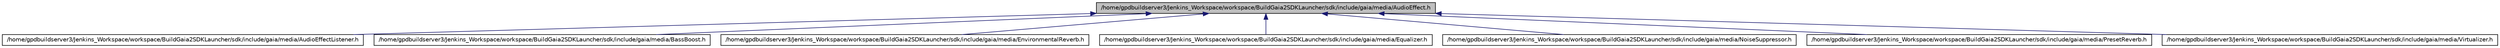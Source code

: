 digraph G
{
  edge [fontname="Helvetica",fontsize="10",labelfontname="Helvetica",labelfontsize="10"];
  node [fontname="Helvetica",fontsize="10",shape=record];
  Node1 [label="/home/gpdbuildserver3/Jenkins_Workspace/workspace/BuildGaia2SDKLauncher/sdk/include/gaia/media/AudioEffect.h",height=0.2,width=0.4,color="black", fillcolor="grey75", style="filled" fontcolor="black"];
  Node1 -> Node2 [dir=back,color="midnightblue",fontsize="10",style="solid",fontname="Helvetica"];
  Node2 [label="/home/gpdbuildserver3/Jenkins_Workspace/workspace/BuildGaia2SDKLauncher/sdk/include/gaia/media/AudioEffectListener.h",height=0.2,width=0.4,color="black", fillcolor="white", style="filled",URL="$dc/d3d/_audio_effect_listener_8h.html"];
  Node1 -> Node3 [dir=back,color="midnightblue",fontsize="10",style="solid",fontname="Helvetica"];
  Node3 [label="/home/gpdbuildserver3/Jenkins_Workspace/workspace/BuildGaia2SDKLauncher/sdk/include/gaia/media/BassBoost.h",height=0.2,width=0.4,color="black", fillcolor="white", style="filled",URL="$d2/db3/_bass_boost_8h.html"];
  Node1 -> Node4 [dir=back,color="midnightblue",fontsize="10",style="solid",fontname="Helvetica"];
  Node4 [label="/home/gpdbuildserver3/Jenkins_Workspace/workspace/BuildGaia2SDKLauncher/sdk/include/gaia/media/EnvironmentalReverb.h",height=0.2,width=0.4,color="black", fillcolor="white", style="filled",URL="$d2/d92/_environmental_reverb_8h.html"];
  Node1 -> Node5 [dir=back,color="midnightblue",fontsize="10",style="solid",fontname="Helvetica"];
  Node5 [label="/home/gpdbuildserver3/Jenkins_Workspace/workspace/BuildGaia2SDKLauncher/sdk/include/gaia/media/Equalizer.h",height=0.2,width=0.4,color="black", fillcolor="white", style="filled",URL="$de/dfd/_equalizer_8h.html"];
  Node1 -> Node6 [dir=back,color="midnightblue",fontsize="10",style="solid",fontname="Helvetica"];
  Node6 [label="/home/gpdbuildserver3/Jenkins_Workspace/workspace/BuildGaia2SDKLauncher/sdk/include/gaia/media/NoiseSuppressor.h",height=0.2,width=0.4,color="black", fillcolor="white", style="filled",URL="$d1/d16/_noise_suppressor_8h.html"];
  Node1 -> Node7 [dir=back,color="midnightblue",fontsize="10",style="solid",fontname="Helvetica"];
  Node7 [label="/home/gpdbuildserver3/Jenkins_Workspace/workspace/BuildGaia2SDKLauncher/sdk/include/gaia/media/PresetReverb.h",height=0.2,width=0.4,color="black", fillcolor="white", style="filled",URL="$d2/da3/_preset_reverb_8h.html"];
  Node1 -> Node8 [dir=back,color="midnightblue",fontsize="10",style="solid",fontname="Helvetica"];
  Node8 [label="/home/gpdbuildserver3/Jenkins_Workspace/workspace/BuildGaia2SDKLauncher/sdk/include/gaia/media/Virtualizer.h",height=0.2,width=0.4,color="black", fillcolor="white", style="filled",URL="$d2/d2b/_virtualizer_8h.html"];
}
